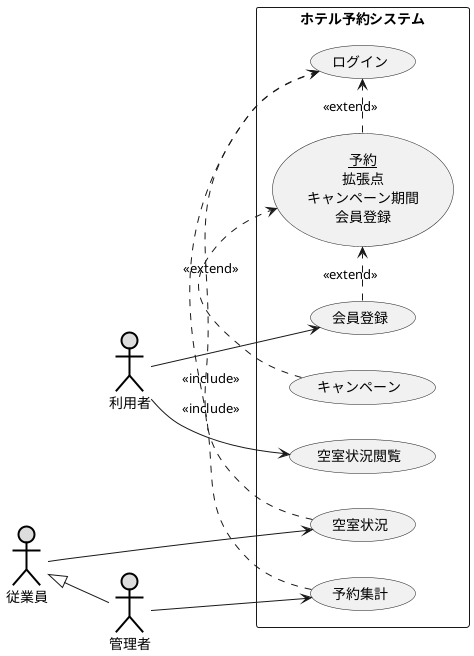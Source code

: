 @startuml ホテル予約システム
    left to right direction
        actor 利用者 #DDDDDD;line:black;line.bold;
        actor 管理者 #DDDDDD;line:black;line.bold;
        actor 従業員 #DDDDDD;line:black;line.bold;
    rectangle ホテル予約システム {
    usecase 会員登録
    usecase キャンペーン
    usecase 空室状況閲覧
    usecase (<u>予約</u>\n拡張点\nキャンペーン期間\n会員登録) as input
    usecase 予約集計
    usecase 空室状況
    usecase ログイン
    }
    利用者 --> 会員登録
    利用者 --> 空室状況閲覧
    会員登録 .> input : <<extend>>
    キャンペーン .> input : <<extend>>
    input .> ログイン : <<extend>>
    予約集計 .> ログイン : << include >>
    空室状況 .> ログイン : << include >>
    管理者 --> 予約集計
    従業員 <|-- 管理者
    従業員 --> 空室状況
@enduml
